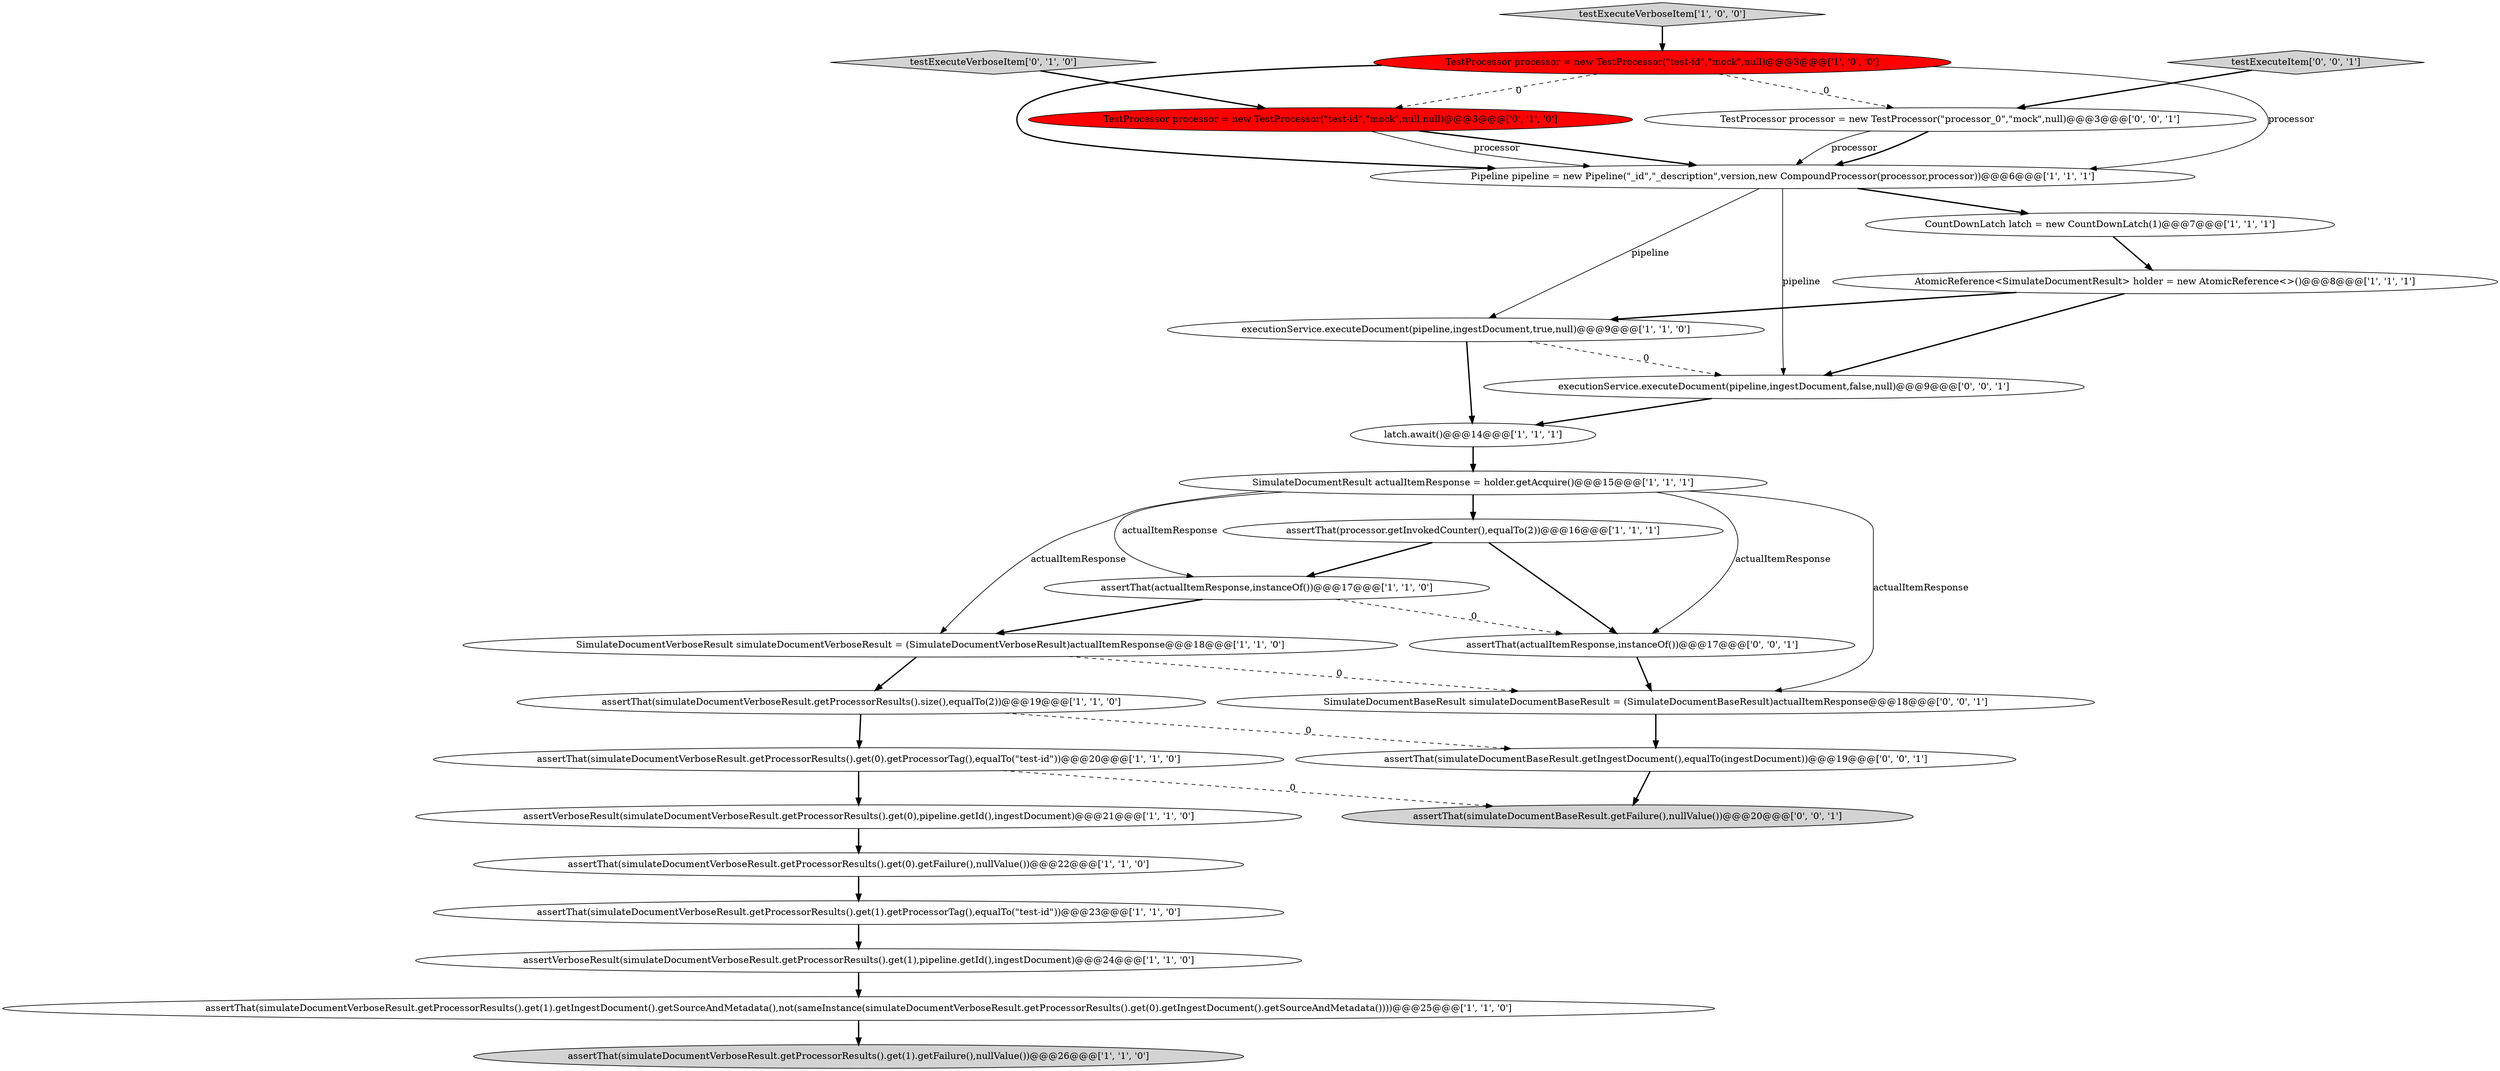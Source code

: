 digraph {
19 [style = filled, label = "testExecuteVerboseItem['0', '1', '0']", fillcolor = lightgray, shape = diamond image = "AAA0AAABBB2BBB"];
20 [style = filled, label = "TestProcessor processor = new TestProcessor(\"test-id\",\"mock\",null,null)@@@3@@@['0', '1', '0']", fillcolor = red, shape = ellipse image = "AAA1AAABBB2BBB"];
12 [style = filled, label = "assertThat(simulateDocumentVerboseResult.getProcessorResults().get(0).getProcessorTag(),equalTo(\"test-id\"))@@@20@@@['1', '1', '0']", fillcolor = white, shape = ellipse image = "AAA0AAABBB1BBB"];
5 [style = filled, label = "assertThat(simulateDocumentVerboseResult.getProcessorResults().get(1).getIngestDocument().getSourceAndMetadata(),not(sameInstance(simulateDocumentVerboseResult.getProcessorResults().get(0).getIngestDocument().getSourceAndMetadata())))@@@25@@@['1', '1', '0']", fillcolor = white, shape = ellipse image = "AAA0AAABBB1BBB"];
2 [style = filled, label = "assertThat(simulateDocumentVerboseResult.getProcessorResults().get(1).getFailure(),nullValue())@@@26@@@['1', '1', '0']", fillcolor = lightgray, shape = ellipse image = "AAA0AAABBB1BBB"];
17 [style = filled, label = "assertThat(actualItemResponse,instanceOf())@@@17@@@['1', '1', '0']", fillcolor = white, shape = ellipse image = "AAA0AAABBB1BBB"];
4 [style = filled, label = "latch.await()@@@14@@@['1', '1', '1']", fillcolor = white, shape = ellipse image = "AAA0AAABBB1BBB"];
25 [style = filled, label = "executionService.executeDocument(pipeline,ingestDocument,false,null)@@@9@@@['0', '0', '1']", fillcolor = white, shape = ellipse image = "AAA0AAABBB3BBB"];
7 [style = filled, label = "Pipeline pipeline = new Pipeline(\"_id\",\"_description\",version,new CompoundProcessor(processor,processor))@@@6@@@['1', '1', '1']", fillcolor = white, shape = ellipse image = "AAA0AAABBB1BBB"];
11 [style = filled, label = "assertThat(simulateDocumentVerboseResult.getProcessorResults().get(1).getProcessorTag(),equalTo(\"test-id\"))@@@23@@@['1', '1', '0']", fillcolor = white, shape = ellipse image = "AAA0AAABBB1BBB"];
6 [style = filled, label = "SimulateDocumentResult actualItemResponse = holder.getAcquire()@@@15@@@['1', '1', '1']", fillcolor = white, shape = ellipse image = "AAA0AAABBB1BBB"];
10 [style = filled, label = "assertThat(processor.getInvokedCounter(),equalTo(2))@@@16@@@['1', '1', '1']", fillcolor = white, shape = ellipse image = "AAA0AAABBB1BBB"];
18 [style = filled, label = "testExecuteVerboseItem['1', '0', '0']", fillcolor = lightgray, shape = diamond image = "AAA0AAABBB1BBB"];
9 [style = filled, label = "assertThat(simulateDocumentVerboseResult.getProcessorResults().size(),equalTo(2))@@@19@@@['1', '1', '0']", fillcolor = white, shape = ellipse image = "AAA0AAABBB1BBB"];
24 [style = filled, label = "testExecuteItem['0', '0', '1']", fillcolor = lightgray, shape = diamond image = "AAA0AAABBB3BBB"];
21 [style = filled, label = "assertThat(actualItemResponse,instanceOf())@@@17@@@['0', '0', '1']", fillcolor = white, shape = ellipse image = "AAA0AAABBB3BBB"];
8 [style = filled, label = "CountDownLatch latch = new CountDownLatch(1)@@@7@@@['1', '1', '1']", fillcolor = white, shape = ellipse image = "AAA0AAABBB1BBB"];
0 [style = filled, label = "executionService.executeDocument(pipeline,ingestDocument,true,null)@@@9@@@['1', '1', '0']", fillcolor = white, shape = ellipse image = "AAA0AAABBB1BBB"];
15 [style = filled, label = "AtomicReference<SimulateDocumentResult> holder = new AtomicReference<>()@@@8@@@['1', '1', '1']", fillcolor = white, shape = ellipse image = "AAA0AAABBB1BBB"];
27 [style = filled, label = "assertThat(simulateDocumentBaseResult.getFailure(),nullValue())@@@20@@@['0', '0', '1']", fillcolor = lightgray, shape = ellipse image = "AAA0AAABBB3BBB"];
13 [style = filled, label = "assertVerboseResult(simulateDocumentVerboseResult.getProcessorResults().get(0),pipeline.getId(),ingestDocument)@@@21@@@['1', '1', '0']", fillcolor = white, shape = ellipse image = "AAA0AAABBB1BBB"];
23 [style = filled, label = "assertThat(simulateDocumentBaseResult.getIngestDocument(),equalTo(ingestDocument))@@@19@@@['0', '0', '1']", fillcolor = white, shape = ellipse image = "AAA0AAABBB3BBB"];
16 [style = filled, label = "TestProcessor processor = new TestProcessor(\"test-id\",\"mock\",null)@@@3@@@['1', '0', '0']", fillcolor = red, shape = ellipse image = "AAA1AAABBB1BBB"];
22 [style = filled, label = "TestProcessor processor = new TestProcessor(\"processor_0\",\"mock\",null)@@@3@@@['0', '0', '1']", fillcolor = white, shape = ellipse image = "AAA0AAABBB3BBB"];
26 [style = filled, label = "SimulateDocumentBaseResult simulateDocumentBaseResult = (SimulateDocumentBaseResult)actualItemResponse@@@18@@@['0', '0', '1']", fillcolor = white, shape = ellipse image = "AAA0AAABBB3BBB"];
1 [style = filled, label = "SimulateDocumentVerboseResult simulateDocumentVerboseResult = (SimulateDocumentVerboseResult)actualItemResponse@@@18@@@['1', '1', '0']", fillcolor = white, shape = ellipse image = "AAA0AAABBB1BBB"];
3 [style = filled, label = "assertThat(simulateDocumentVerboseResult.getProcessorResults().get(0).getFailure(),nullValue())@@@22@@@['1', '1', '0']", fillcolor = white, shape = ellipse image = "AAA0AAABBB1BBB"];
14 [style = filled, label = "assertVerboseResult(simulateDocumentVerboseResult.getProcessorResults().get(1),pipeline.getId(),ingestDocument)@@@24@@@['1', '1', '0']", fillcolor = white, shape = ellipse image = "AAA0AAABBB1BBB"];
6->1 [style = solid, label="actualItemResponse"];
8->15 [style = bold, label=""];
17->1 [style = bold, label=""];
23->27 [style = bold, label=""];
6->17 [style = solid, label="actualItemResponse"];
11->14 [style = bold, label=""];
4->6 [style = bold, label=""];
1->26 [style = dashed, label="0"];
15->25 [style = bold, label=""];
7->25 [style = solid, label="pipeline"];
19->20 [style = bold, label=""];
16->7 [style = bold, label=""];
7->0 [style = solid, label="pipeline"];
3->11 [style = bold, label=""];
22->7 [style = solid, label="processor"];
25->4 [style = bold, label=""];
10->17 [style = bold, label=""];
10->21 [style = bold, label=""];
20->7 [style = solid, label="processor"];
7->8 [style = bold, label=""];
24->22 [style = bold, label=""];
17->21 [style = dashed, label="0"];
22->7 [style = bold, label=""];
9->23 [style = dashed, label="0"];
1->9 [style = bold, label=""];
12->13 [style = bold, label=""];
21->26 [style = bold, label=""];
5->2 [style = bold, label=""];
0->25 [style = dashed, label="0"];
13->3 [style = bold, label=""];
0->4 [style = bold, label=""];
15->0 [style = bold, label=""];
6->10 [style = bold, label=""];
26->23 [style = bold, label=""];
12->27 [style = dashed, label="0"];
6->21 [style = solid, label="actualItemResponse"];
9->12 [style = bold, label=""];
20->7 [style = bold, label=""];
16->7 [style = solid, label="processor"];
6->26 [style = solid, label="actualItemResponse"];
16->22 [style = dashed, label="0"];
14->5 [style = bold, label=""];
16->20 [style = dashed, label="0"];
18->16 [style = bold, label=""];
}
